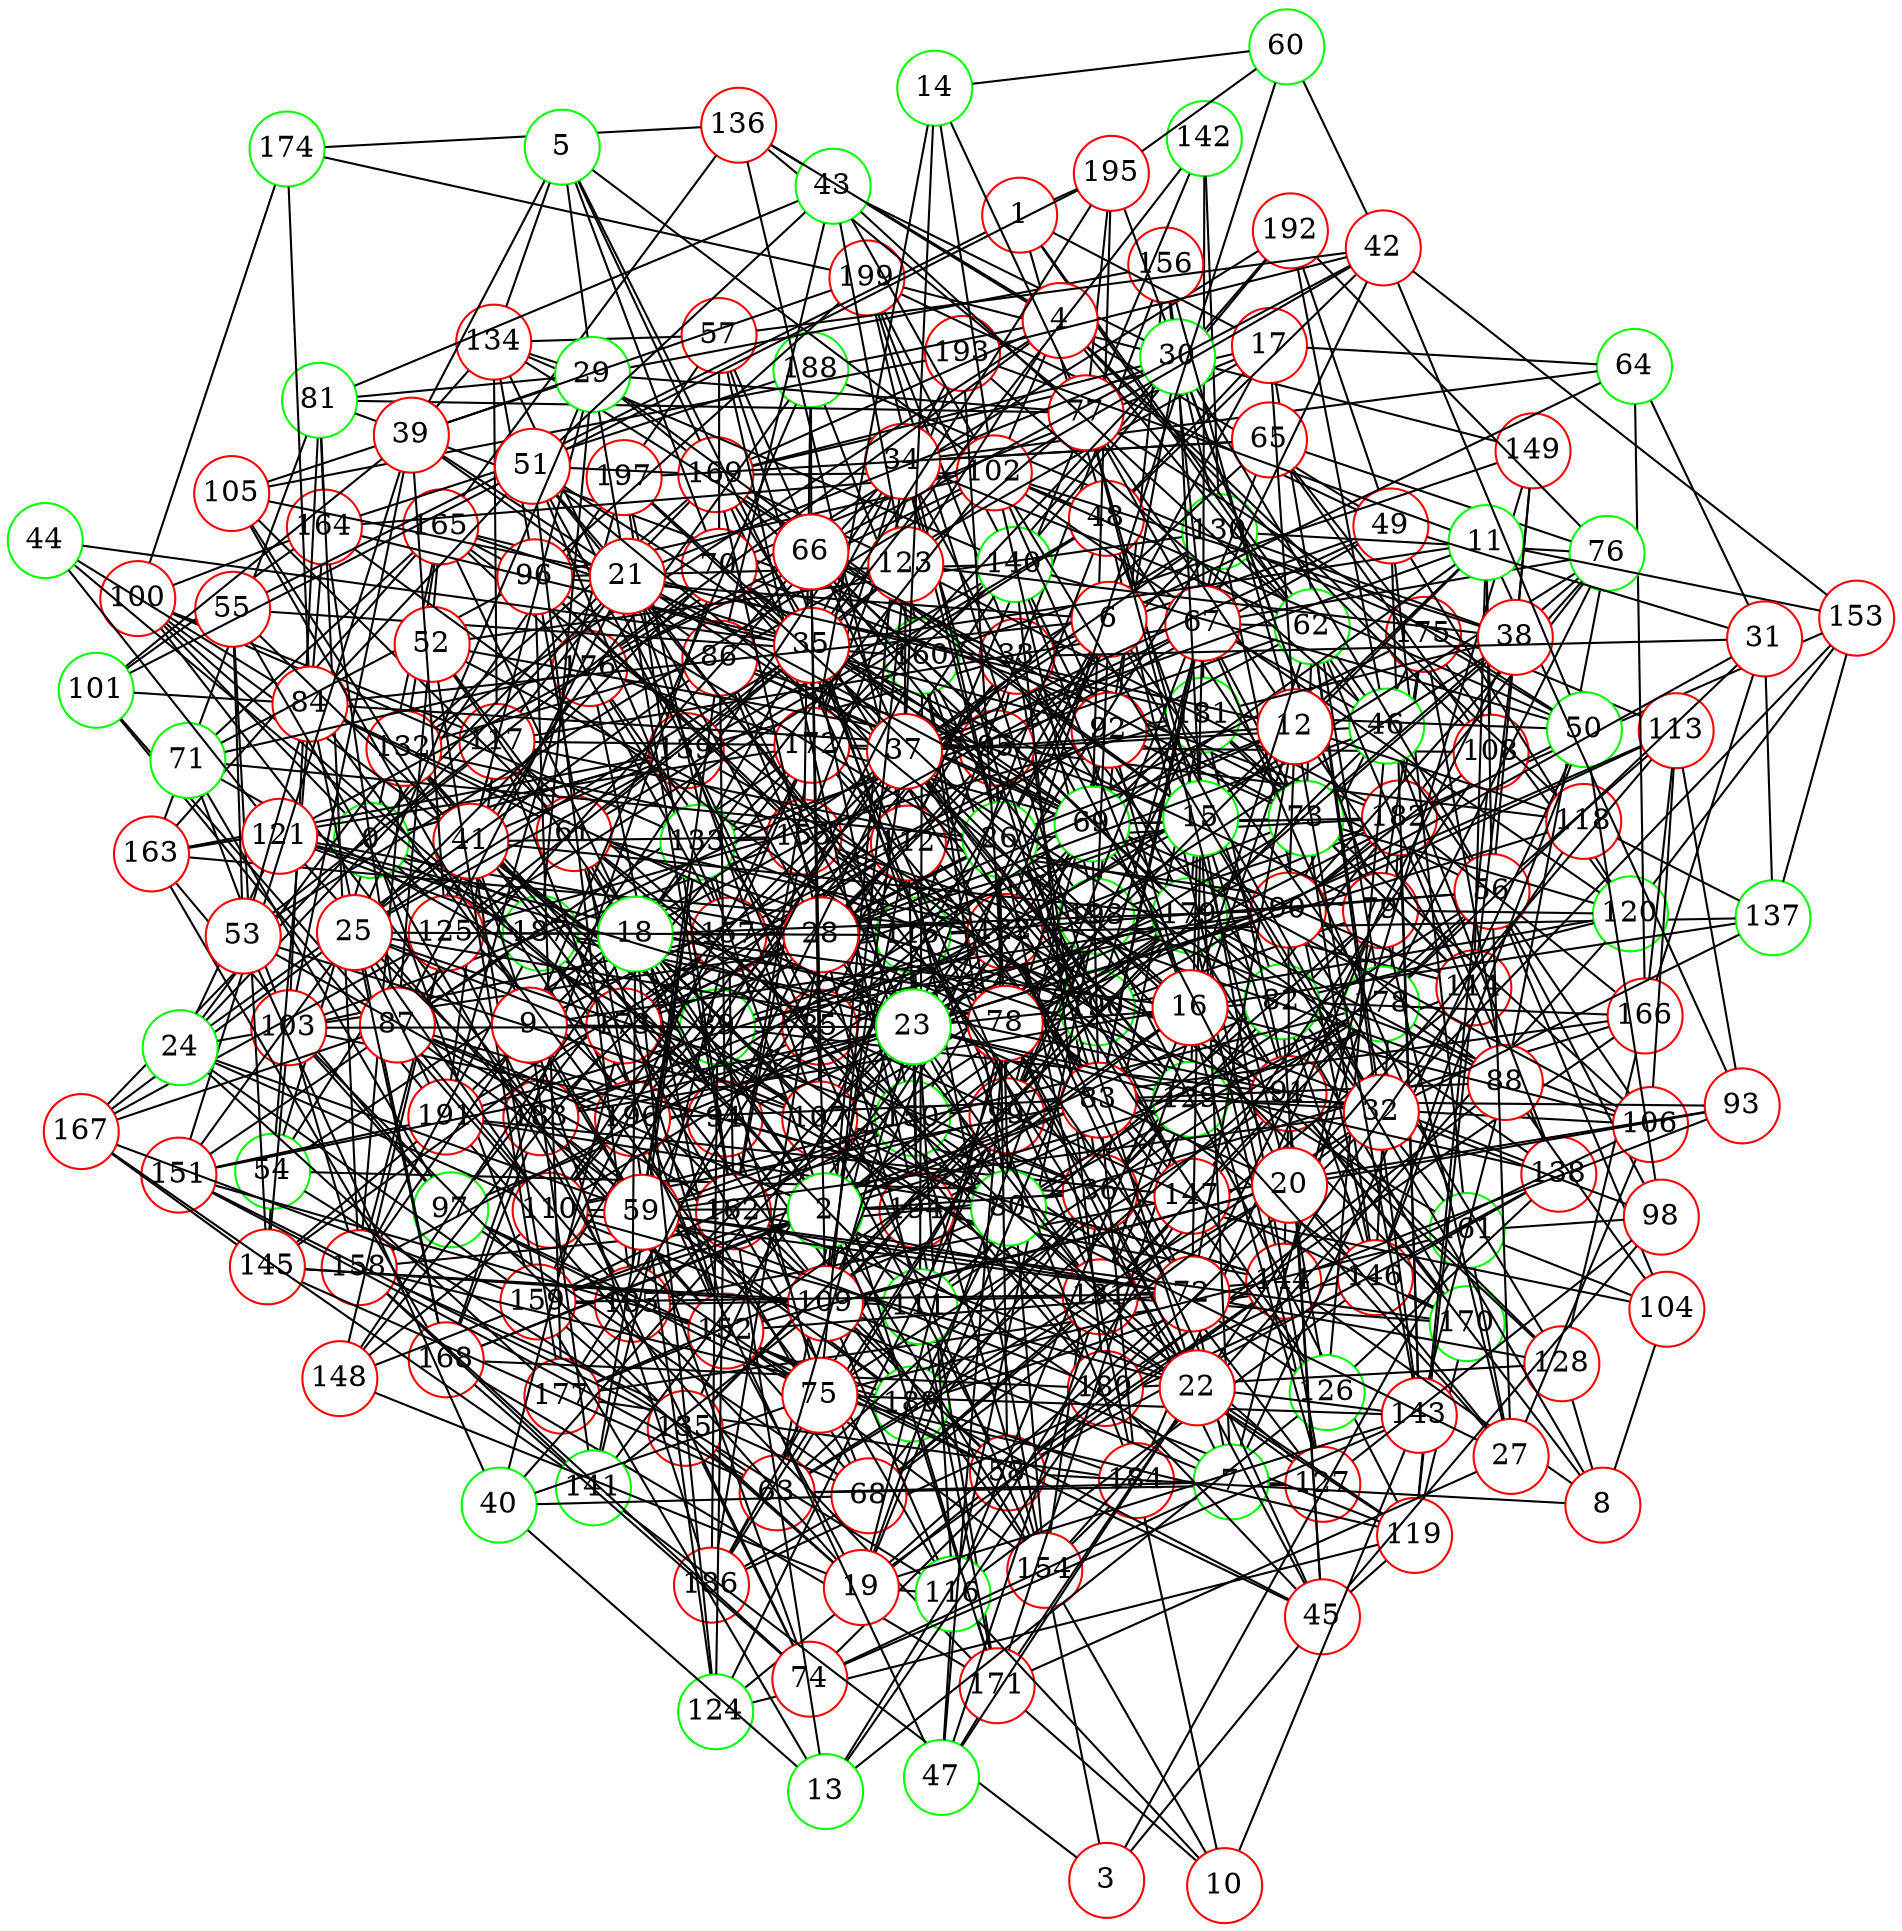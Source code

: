 graph {
graph ["layout"="fdp"]
node ["style"="filled","fillcolor"="white","fixedsize"="true","shape"="circle"]
"0" ["color"="green"]
"33" ["color"="red"]
"161" ["color"="green"]
"130" ["color"="green"]
"146" ["color"="red"]
"170" ["color"="green"]
"177" ["color"="red"]
"184" ["color"="red"]
"185" ["color"="red"]
"182" ["color"="red"]
"198" ["color"="green"]
"186" ["color"="red"]
"194" ["color"="red"]
"142" ["color"="green"]
"181" ["color"="green"]
"36" ["color"="red"]
"160" ["color"="green"]
"192" ["color"="red"]
"188" ["color"="green"]
"68" ["color"="red"]
"97" ["color"="green"]
"163" ["color"="red"]
"165" ["color"="red"]
"176" ["color"="red"]
"180" ["color"="red"]
"168" ["color"="red"]
"183" ["color"="red"]
"189" ["color"="green"]
"171" ["color"="red"]
"172" ["color"="red"]
"193" ["color"="red"]
"191" ["color"="red"]
"197" ["color"="red"]
"103" ["color"="red"]
"135" ["color"="red"]
"151" ["color"="red"]
"152" ["color"="red"]
"154" ["color"="red"]
"187" ["color"="green"]
"190" ["color"="green"]
"199" ["color"="red"]
"145" ["color"="red"]
"167" ["color"="red"]
"169" ["color"="red"]
"157" ["color"="red"]
"162" ["color"="red"]
"179" ["color"="green"]
"173" ["color"="red"]
"175" ["color"="red"]
"115" ["color"="green"]
"116" ["color"="green"]
"122" ["color"="red"]
"137" ["color"="green"]
"153" ["color"="red"]
"155" ["color"="red"]
"156" ["color"="red"]
"158" ["color"="red"]
"114" ["color"="red"]
"129" ["color"="green"]
"131" ["color"="red"]
"144" ["color"="red"]
"149" ["color"="red"]
"178" ["color"="green"]
"119" ["color"="red"]
"124" ["color"="green"]
"196" ["color"="red"]
"94" ["color"="red"]
"132" ["color"="red"]
"104" ["color"="red"]
"107" ["color"="red"]
"127" ["color"="red"]
"79" ["color"="red"]
"112" ["color"="red"]
"136" ["color"="red"]
"174" ["color"="green"]
"126" ["color"="green"]
"150" ["color"="green"]
"166" ["color"="red"]
"159" ["color"="red"]
"138" ["color"="red"]
"195" ["color"="red"]
"120" ["color"="green"]
"111" ["color"="green"]
"82" ["color"="green"]
"54" ["color"="green"]
"164" ["color"="red"]
"89" ["color"="green"]
"100" ["color"="red"]
"117" ["color"="red"]
"134" ["color"="red"]
"140" ["color"="green"]
"133" ["color"="green"]
"148" ["color"="red"]
"90" ["color"="red"]
"128" ["color"="red"]
"108" ["color"="red"]
"147" ["color"="red"]
"113" ["color"="red"]
"91" ["color"="red"]
"139" ["color"="red"]
"63" ["color"="red"]
"99" ["color"="red"]
"110" ["color"="red"]
"49" ["color"="red"]
"95" ["color"="red"]
"101" ["color"="green"]
"118" ["color"="red"]
"143" ["color"="red"]
"81" ["color"="green"]
"56" ["color"="red"]
"98" ["color"="red"]
"106" ["color"="red"]
"80" ["color"="green"]
"86" ["color"="red"]
"85" ["color"="red"]
"57" ["color"="red"]
"70" ["color"="red"]
"58" ["color"="red"]
"88" ["color"="red"]
"1" ["color"="red"]
"48" ["color"="red"]
"102" ["color"="red"]
"73" ["color"="green"]
"92" ["color"="red"]
"96" ["color"="red"]
"61" ["color"="red"]
"84" ["color"="red"]
"105" ["color"="red"]
"125" ["color"="red"]
"17" ["color"="red"]
"64" ["color"="green"]
"26" ["color"="green"]
"34" ["color"="red"]
"65" ["color"="red"]
"76" ["color"="green"]
"83" ["color"="red"]
"93" ["color"="red"]
"69" ["color"="green"]
"141" ["color"="green"]
"87" ["color"="red"]
"109" ["color"="red"]
"62" ["color"="green"]
"67" ["color"="red"]
"77" ["color"="red"]
"71" ["color"="green"]
"55" ["color"="red"]
"46" ["color"="green"]
"2" ["color"="green"]
"7" ["color"="green"]
"50" ["color"="green"]
"78" ["color"="red"]
"121" ["color"="red"]
"72" ["color"="red"]
"74" ["color"="red"]
"15" ["color"="green"]
"28" ["color"="red"]
"29" ["color"="green"]
"41" ["color"="red"]
"30" ["color"="green"]
"43" ["color"="green"]
"51" ["color"="red"]
"52" ["color"="red"]
"3" ["color"="red"]
"45" ["color"="red"]
"4" ["color"="red"]
"123" ["color"="red"]
"5" ["color"="green"]
"35" ["color"="red"]
"44" ["color"="green"]
"39" ["color"="red"]
"6" ["color"="red"]
"32" ["color"="red"]
"59" ["color"="red"]
"37" ["color"="red"]
"8" ["color"="red"]
"9" ["color"="red"]
"10" ["color"="red"]
"11" ["color"="green"]
"12" ["color"="red"]
"21" ["color"="red"]
"24" ["color"="green"]
"13" ["color"="green"]
"40" ["color"="green"]
"53" ["color"="red"]
"75" ["color"="red"]
"14" ["color"="green"]
"60" ["color"="green"]
"16" ["color"="red"]
"18" ["color"="green"]
"19" ["color"="red"]
"20" ["color"="red"]
"27" ["color"="red"]
"22" ["color"="red"]
"47" ["color"="green"]
"23" ["color"="green"]
"38" ["color"="red"]
"25" ["color"="red"]
"31" ["color"="red"]
"42" ["color"="red"]
"66" ["color"="red"]
"0" -- "33"
"0" -- "100"
"0" -- "85"
"0" -- "117"
"0" -- "165"
"0" -- "54"
"0" -- "57"
"0" -- "58"
"0" -- "107"
"0" -- "139"
"0" -- "159"
"33" -- "161"
"33" -- "130"
"33" -- "36"
"33" -- "199"
"33" -- "110"
"33" -- "49"
"33" -- "81"
"33" -- "56"
"33" -- "89"
"33" -- "91"
"33" -- "94"
"33" -- "95"
"130" -- "146"
"130" -- "142"
"146" -- "170"
"146" -- "177"
"146" -- "182"
"146" -- "186"
"177" -- "184"
"184" -- "185"
"182" -- "198"
"186" -- "194"
"142" -- "181"
"36" -- "160"
"36" -- "68"
"36" -- "104"
"36" -- "107"
"36" -- "79"
"36" -- "82"
"36" -- "181"
"36" -- "54"
"36" -- "150"
"36" -- "182"
"36" -- "89"
"36" -- "154"
"36" -- "189"
"36" -- "158"
"36" -- "63"
"36" -- "127"
"160" -- "192"
"160" -- "188"
"68" -- "97"
"68" -- "114"
"68" -- "131"
"68" -- "183"
"68" -- "186"
"68" -- "187"
"68" -- "94"
"68" -- "158"
"97" -- "163"
"97" -- "182"
"97" -- "103"
"97" -- "172"
"163" -- "165"
"163" -- "168"
"163" -- "172"
"165" -- "176"
"165" -- "181"
"176" -- "192"
"176" -- "180"
"168" -- "180"
"168" -- "183"
"168" -- "171"
"183" -- "189"
"171" -- "194"
"171" -- "185"
"171" -- "189"
"172" -- "193"
"172" -- "176"
"172" -- "191"
"191" -- "197"
"191" -- "198"
"103" -- "135"
"103" -- "145"
"103" -- "115"
"103" -- "155"
"103" -- "157"
"103" -- "158"
"135" -- "151"
"135" -- "190"
"151" -- "152"
"151" -- "172"
"151" -- "191"
"152" -- "176"
"152" -- "177"
"152" -- "154"
"152" -- "187"
"154" -- "184"
"187" -- "190"
"190" -- "199"
"145" -- "167"
"145" -- "157"
"145" -- "191"
"167" -- "169"
"157" -- "162"
"157" -- "197"
"157" -- "198"
"157" -- "172"
"157" -- "173"
"157" -- "180"
"162" -- "179"
"162" -- "197"
"162" -- "172"
"179" -- "181"
"173" -- "175"
"175" -- "182"
"115" -- "194"
"115" -- "135"
"115" -- "146"
"115" -- "116"
"115" -- "122"
"115" -- "156"
"116" -- "146"
"116" -- "198"
"116" -- "173"
"122" -- "163"
"122" -- "137"
"122" -- "155"
"137" -- "153"
"153" -- "182"
"155" -- "161"
"155" -- "162"
"155" -- "188"
"156" -- "198"
"158" -- "187"
"158" -- "189"
"114" -- "129"
"114" -- "146"
"114" -- "179"
"114" -- "181"
"114" -- "119"
"129" -- "131"
"129" -- "165"
"129" -- "171"
"129" -- "172"
"131" -- "170"
"131" -- "173"
"131" -- "144"
"131" -- "178"
"131" -- "185"
"144" -- "194"
"144" -- "149"
"144" -- "189"
"149" -- "160"
"149" -- "199"
"178" -- "194"
"119" -- "194"
"119" -- "198"
"119" -- "170"
"119" -- "124"
"124" -- "196"
"94" -- "144"
"94" -- "179"
"94" -- "132"
"94" -- "103"
"94" -- "154"
"94" -- "124"
"132" -- "165"
"132" -- "169"
"132" -- "155"
"132" -- "189"
"132" -- "158"
"104" -- "161"
"107" -- "171"
"107" -- "177"
"107" -- "127"
"127" -- "179"
"127" -- "184"
"79" -- "112"
"79" -- "195"
"79" -- "120"
"79" -- "184"
"79" -- "190"
"79" -- "111"
"79" -- "175"
"112" -- "177"
"112" -- "194"
"112" -- "196"
"112" -- "136"
"112" -- "154"
"112" -- "173"
"112" -- "126"
"112" -- "142"
"112" -- "191"
"136" -- "165"
"136" -- "174"
"174" -- "199"
"126" -- "150"
"126" -- "138"
"150" -- "179"
"150" -- "166"
"150" -- "154"
"150" -- "159"
"166" -- "180"
"166" -- "182"
"159" -- "167"
"159" -- "172"
"159" -- "185"
"138" -- "146"
"138" -- "179"
"138" -- "182"
"120" -- "153"
"120" -- "154"
"120" -- "190"
"120" -- "175"
"111" -- "160"
"111" -- "145"
"111" -- "178"
"111" -- "171"
"82" -- "146"
"82" -- "166"
"82" -- "120"
"82" -- "170"
"54" -- "176"
"54" -- "145"
"54" -- "116"
"54" -- "164"
"164" -- "188"
"89" -- "100"
"89" -- "183"
"89" -- "90"
"89" -- "122"
"89" -- "186"
"89" -- "91"
"100" -- "164"
"100" -- "117"
"100" -- "133"
"100" -- "183"
"100" -- "173"
"100" -- "174"
"117" -- "134"
"117" -- "150"
"117" -- "152"
"117" -- "172"
"117" -- "158"
"117" -- "191"
"134" -- "196"
"134" -- "140"
"140" -- "192"
"140" -- "179"
"140" -- "180"
"140" -- "199"
"140" -- "172"
"140" -- "159"
"133" -- "176"
"133" -- "193"
"133" -- "148"
"133" -- "185"
"133" -- "138"
"133" -- "155"
"148" -- "173"
"148" -- "159"
"90" -- "128"
"90" -- "108"
"90" -- "175"
"90" -- "113"
"90" -- "117"
"90" -- "182"
"90" -- "91"
"128" -- "162"
"128" -- "180"
"128" -- "166"
"108" -- "147"
"108" -- "119"
"108" -- "172"
"147" -- "160"
"147" -- "185"
"147" -- "172"
"147" -- "191"
"113" -- "166"
"113" -- "188"
"91" -- "128"
"91" -- "131"
"91" -- "170"
"91" -- "139"
"91" -- "144"
"91" -- "178"
"91" -- "181"
"139" -- "163"
"139" -- "154"
"139" -- "140"
"63" -- "112"
"63" -- "145"
"63" -- "99"
"63" -- "135"
"63" -- "151"
"63" -- "127"
"99" -- "160"
"99" -- "181"
"99" -- "198"
"99" -- "169"
"99" -- "154"
"99" -- "186"
"99" -- "124"
"110" -- "178"
"110" -- "148"
"110" -- "122"
"110" -- "157"
"49" -- "192"
"49" -- "161"
"49" -- "199"
"49" -- "120"
"49" -- "136"
"49" -- "95"
"49" -- "143"
"95" -- "101"
"95" -- "118"
"95" -- "169"
"101" -- "164"
"101" -- "110"
"101" -- "191"
"118" -- "137"
"143" -- "182"
"81" -- "163"
"81" -- "164"
"81" -- "103"
"81" -- "158"
"56" -- "98"
"56" -- "104"
"56" -- "106"
"56" -- "80"
"56" -- "113"
"56" -- "178"
"56" -- "115"
"56" -- "179"
"56" -- "149"
"56" -- "189"
"98" -- "161"
"98" -- "127"
"106" -- "113"
"106" -- "129"
"106" -- "180"
"106" -- "181"
"106" -- "198"
"80" -- "160"
"80" -- "166"
"80" -- "110"
"80" -- "177"
"80" -- "178"
"80" -- "86"
"80" -- "89"
"80" -- "189"
"80" -- "95"
"80" -- "127"
"80" -- "191"
"86" -- "132"
"86" -- "114"
"86" -- "150"
"86" -- "94"
"85" -- "112"
"85" -- "179"
"85" -- "181"
"85" -- "134"
"85" -- "170"
"85" -- "158"
"57" -- "194"
"57" -- "115"
"57" -- "70"
"57" -- "134"
"70" -- "179"
"70" -- "182"
"70" -- "168"
"70" -- "190"
"58" -- "144"
"58" -- "97"
"58" -- "162"
"58" -- "88"
"58" -- "152"
"58" -- "138"
"58" -- "107"
"58" -- "124"
"58" -- "95"
"88" -- "178"
"88" -- "179"
"88" -- "196"
"88" -- "104"
"88" -- "90"
"88" -- "155"
"88" -- "143"
"88" -- "175"
"1" -- "48"
"1" -- "17"
"1" -- "195"
"1" -- "55"
"1" -- "56"
"1" -- "46"
"48" -- "144"
"48" -- "82"
"48" -- "102"
"48" -- "73"
"48" -- "61"
"48" -- "125"
"102" -- "164"
"102" -- "198"
"102" -- "169"
"102" -- "176"
"102" -- "120"
"73" -- "114"
"73" -- "146"
"73" -- "183"
"73" -- "120"
"73" -- "107"
"73" -- "92"
"92" -- "96"
"92" -- "99"
"92" -- "181"
"92" -- "102"
"92" -- "134"
"92" -- "111"
"92" -- "127"
"96" -- "177"
"96" -- "115"
"96" -- "165"
"96" -- "102"
"96" -- "198"
"96" -- "199"
"96" -- "155"
"96" -- "140"
"96" -- "157"
"61" -- "80"
"61" -- "84"
"61" -- "85"
"61" -- "152"
"61" -- "105"
"61" -- "122"
"61" -- "94"
"61" -- "190"
"84" -- "168"
"84" -- "174"
"105" -- "193"
"105" -- "196"
"125" -- "148"
"125" -- "181"
"125" -- "167"
"17" -- "48"
"17" -- "64"
"17" -- "178"
"17" -- "70"
"17" -- "86"
"17" -- "169"
"17" -- "26"
"64" -- "166"
"26" -- "128"
"26" -- "34"
"26" -- "147"
"26" -- "182"
"26" -- "71"
"26" -- "199"
"26" -- "184"
"26" -- "173"
"26" -- "94"
"34" -- "64"
"34" -- "65"
"34" -- "83"
"34" -- "69"
"34" -- "87"
"34" -- "172"
"34" -- "109"
"34" -- "62"
"65" -- "99"
"65" -- "197"
"65" -- "76"
"65" -- "108"
"65" -- "157"
"65" -- "175"
"76" -- "192"
"76" -- "130"
"76" -- "178"
"76" -- "179"
"76" -- "182"
"76" -- "88"
"76" -- "90"
"76" -- "122"
"83" -- "130"
"83" -- "168"
"83" -- "184"
"83" -- "169"
"83" -- "93"
"83" -- "110"
"83" -- "159"
"93" -- "144"
"93" -- "113"
"93" -- "147"
"69" -- "162"
"69" -- "195"
"69" -- "196"
"69" -- "70"
"69" -- "73"
"69" -- "106"
"69" -- "172"
"69" -- "141"
"69" -- "83"
"69" -- "181"
"69" -- "86"
"69" -- "150"
"69" -- "182"
"69" -- "91"
"141" -- "167"
"141" -- "157"
"141" -- "158"
"87" -- "144"
"87" -- "164"
"87" -- "196"
"87" -- "165"
"87" -- "167"
"87" -- "185"
"87" -- "187"
"87" -- "189"
"109" -- "145"
"109" -- "194"
"109" -- "115"
"109" -- "179"
"109" -- "116"
"109" -- "119"
"109" -- "141"
"62" -- "130"
"62" -- "67"
"62" -- "133"
"62" -- "88"
"62" -- "73"
"62" -- "157"
"62" -- "143"
"67" -- "129"
"67" -- "161"
"67" -- "73"
"67" -- "76"
"67" -- "77"
"67" -- "83"
"67" -- "117"
"67" -- "181"
"67" -- "187"
"67" -- "156"
"67" -- "190"
"77" -- "81"
"77" -- "114"
"77" -- "195"
"77" -- "136"
"77" -- "139"
"71" -- "96"
"71" -- "176"
"71" -- "97"
"71" -- "165"
"71" -- "103"
"71" -- "107"
"55" -- "160"
"55" -- "145"
"55" -- "185"
"46" -- "192"
"46" -- "193"
"46" -- "67"
"46" -- "135"
"46" -- "138"
"46" -- "126"
"46" -- "95"
"2" -- "129"
"2" -- "36"
"2" -- "132"
"2" -- "133"
"2" -- "7"
"2" -- "168"
"2" -- "82"
"2" -- "179"
"2" -- "52"
"2" -- "87"
"2" -- "122"
"2" -- "154"
"2" -- "61"
"2" -- "189"
"2" -- "190"
"2" -- "159"
"7" -- "50"
"7" -- "72"
"7" -- "74"
"7" -- "78"
"7" -- "110"
"7" -- "15"
"7" -- "63"
"7" -- "79"
"50" -- "98"
"50" -- "146"
"50" -- "181"
"50" -- "102"
"50" -- "140"
"50" -- "77"
"50" -- "78"
"50" -- "175"
"78" -- "193"
"78" -- "99"
"78" -- "164"
"78" -- "198"
"78" -- "113"
"78" -- "82"
"78" -- "84"
"78" -- "121"
"121" -- "152"
"121" -- "187"
"72" -- "152"
"72" -- "122"
"72" -- "78"
"72" -- "110"
"72" -- "159"
"74" -- "135"
"74" -- "168"
"74" -- "125"
"74" -- "158"
"74" -- "143"
"15" -- "72"
"15" -- "169"
"15" -- "77"
"15" -- "173"
"15" -- "85"
"15" -- "86"
"15" -- "91"
"15" -- "28"
"15" -- "29"
"15" -- "30"
"15" -- "127"
"28" -- "130"
"28" -- "131"
"28" -- "169"
"28" -- "46"
"28" -- "111"
"28" -- "121"
"28" -- "186"
"28" -- "91"
"28" -- "125"
"28" -- "95"
"29" -- "81"
"29" -- "162"
"29" -- "134"
"29" -- "41"
"29" -- "105"
"29" -- "169"
"29" -- "187"
"29" -- "156"
"29" -- "77"
"41" -- "177"
"41" -- "194"
"41" -- "179"
"41" -- "55"
"41" -- "167"
"41" -- "89"
"41" -- "139"
"41" -- "155"
"41" -- "188"
"41" -- "111"
"30" -- "130"
"30" -- "56"
"30" -- "169"
"30" -- "43"
"30" -- "92"
"30" -- "156"
"30" -- "172"
"30" -- "79"
"43" -- "160"
"43" -- "81"
"43" -- "51"
"43" -- "86"
"43" -- "102"
"43" -- "62"
"51" -- "115"
"51" -- "195"
"51" -- "84"
"51" -- "101"
"51" -- "169"
"51" -- "185"
"51" -- "139"
"51" -- "157"
"52" -- "130"
"52" -- "155"
"52" -- "61"
"52" -- "95"
"52" -- "159"
"3" -- "161"
"3" -- "154"
"3" -- "45"
"3" -- "141"
"45" -- "82"
"45" -- "98"
"45" -- "180"
"45" -- "119"
"45" -- "152"
"45" -- "122"
"45" -- "91"
"45" -- "189"
"45" -- "78"
"4" -- "176"
"4" -- "132"
"4" -- "102"
"4" -- "118"
"4" -- "136"
"4" -- "169"
"4" -- "123"
"4" -- "108"
"4" -- "188"
"4" -- "62"
"123" -- "182"
"123" -- "169"
"123" -- "155"
"123" -- "125"
"5" -- "35"
"5" -- "70"
"5" -- "102"
"5" -- "134"
"5" -- "39"
"5" -- "169"
"5" -- "29"
"35" -- "129"
"35" -- "131"
"35" -- "195"
"35" -- "164"
"35" -- "69"
"35" -- "165"
"35" -- "197"
"35" -- "44"
"35" -- "142"
"35" -- "79"
"35" -- "51"
"35" -- "150"
"35" -- "184"
"35" -- "188"
"35" -- "61"
"35" -- "95"
"44" -- "84"
"44" -- "121"
"44" -- "173"
"39" -- "82"
"39" -- "101"
"39" -- "86"
"39" -- "134"
"39" -- "103"
"39" -- "151"
"39" -- "199"
"39" -- "125"
"6" -- "32"
"6" -- "64"
"6" -- "96"
"6" -- "178"
"6" -- "84"
"6" -- "37"
"6" -- "198"
"6" -- "26"
"6" -- "107"
"6" -- "109"
"32" -- "98"
"32" -- "68"
"32" -- "102"
"32" -- "137"
"32" -- "153"
"32" -- "74"
"32" -- "59"
"32" -- "187"
"32" -- "62"
"32" -- "63"
"59" -- "160"
"59" -- "99"
"59" -- "133"
"59" -- "72"
"59" -- "105"
"59" -- "74"
"59" -- "170"
"59" -- "141"
"59" -- "180"
"59" -- "86"
"59" -- "150"
"37" -- "129"
"37" -- "130"
"37" -- "170"
"37" -- "172"
"37" -- "109"
"37" -- "110"
"37" -- "49"
"37" -- "54"
"37" -- "183"
"37" -- "57"
"37" -- "185"
"37" -- "123"
"37" -- "126"
"37" -- "190"
"8" -- "128"
"8" -- "144"
"8" -- "104"
"8" -- "58"
"8" -- "91"
"8" -- "15"
"9" -- "34"
"9" -- "41"
"9" -- "89"
"9" -- "90"
"9" -- "186"
"9" -- "59"
"9" -- "92"
"9" -- "188"
"9" -- "141"
"9" -- "158"
"10" -- "116"
"10" -- "184"
"10" -- "154"
"10" -- "171"
"10" -- "143"
"11" -- "193"
"11" -- "114"
"11" -- "35"
"11" -- "37"
"11" -- "69"
"11" -- "56"
"11" -- "153"
"11" -- "108"
"11" -- "93"
"11" -- "78"
"11" -- "15"
"12" -- "17"
"12" -- "131"
"12" -- "21"
"12" -- "37"
"12" -- "118"
"12" -- "72"
"12" -- "26"
"12" -- "90"
"12" -- "28"
"12" -- "156"
"12" -- "143"
"21" -- "51"
"21" -- "36"
"21" -- "69"
"21" -- "117"
"21" -- "87"
"21" -- "24"
"21" -- "105"
"21" -- "107"
"21" -- "28"
"21" -- "30"
"24" -- "177"
"24" -- "132"
"24" -- "86"
"24" -- "103"
"24" -- "121"
"24" -- "59"
"24" -- "110"
"24" -- "159"
"13" -- "162"
"13" -- "147"
"13" -- "180"
"13" -- "40"
"13" -- "126"
"13" -- "159"
"40" -- "68"
"40" -- "53"
"40" -- "122"
"40" -- "75"
"40" -- "173"
"53" -- "162"
"53" -- "84"
"53" -- "70"
"53" -- "102"
"53" -- "55"
"53" -- "107"
"75" -- "97"
"75" -- "161"
"75" -- "84"
"75" -- "119"
"75" -- "89"
"75" -- "186"
"75" -- "91"
"75" -- "123"
"75" -- "110"
"75" -- "143"
"14" -- "37"
"14" -- "102"
"14" -- "60"
"14" -- "172"
"14" -- "77"
"60" -- "195"
"60" -- "122"
"16" -- "18"
"16" -- "194"
"16" -- "51"
"16" -- "116"
"16" -- "197"
"16" -- "183"
"16" -- "152"
"16" -- "137"
"16" -- "106"
"16" -- "140"
"16" -- "62"
"18" -- "194"
"18" -- "67"
"18" -- "165"
"18" -- "102"
"18" -- "185"
"18" -- "90"
"18" -- "107"
"18" -- "124"
"18" -- "94"
"19" -- "144"
"19" -- "116"
"19" -- "148"
"19" -- "198"
"19" -- "135"
"19" -- "72"
"19" -- "152"
"19" -- "78"
"19" -- "190"
"19" -- "143"
"19" -- "159"
"19" -- "191"
"20" -- "33"
"20" -- "113"
"20" -- "146"
"20" -- "152"
"20" -- "27"
"20" -- "77"
"20" -- "93"
"20" -- "109"
"20" -- "157"
"20" -- "126"
"20" -- "63"
"27" -- "129"
"27" -- "161"
"27" -- "56"
"27" -- "106"
"27" -- "107"
"27" -- "171"
"27" -- "79"
"22" -- "162"
"22" -- "115"
"22" -- "131"
"22" -- "36"
"22" -- "85"
"22" -- "118"
"22" -- "119"
"22" -- "171"
"22" -- "110"
"22" -- "47"
"22" -- "95"
"22" -- "143"
"47" -- "131"
"47" -- "116"
"47" -- "196"
"47" -- "171"
"47" -- "78"
"23" -- "129"
"23" -- "130"
"23" -- "131"
"23" -- "196"
"23" -- "38"
"23" -- "103"
"23" -- "138"
"23" -- "107"
"23" -- "48"
"23" -- "118"
"23" -- "151"
"23" -- "183"
"23" -- "25"
"23" -- "121"
"23" -- "90"
"23" -- "190"
"23" -- "63"
"38" -- "114"
"38" -- "130"
"38" -- "149"
"38" -- "181"
"38" -- "102"
"38" -- "72"
"38" -- "73"
"38" -- "123"
"25" -- "35"
"25" -- "70"
"25" -- "168"
"25" -- "107"
"25" -- "139"
"25" -- "110"
"25" -- "115"
"25" -- "150"
"25" -- "151"
"25" -- "59"
"25" -- "29"
"25" -- "191"
"31" -- "64"
"31" -- "33"
"31" -- "49"
"31" -- "178"
"31" -- "166"
"31" -- "137"
"31" -- "190"
"42" -- "48"
"42" -- "193"
"42" -- "50"
"42" -- "66"
"42" -- "67"
"42" -- "102"
"42" -- "57"
"42" -- "153"
"42" -- "60"
"66" -- "82"
"66" -- "179"
"66" -- "86"
"66" -- "198"
"66" -- "73"
"66" -- "121"
"66" -- "107"
"66" -- "109"
}